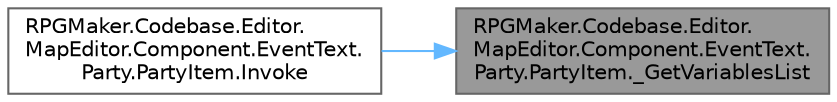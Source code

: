 digraph "RPGMaker.Codebase.Editor.MapEditor.Component.EventText.Party.PartyItem._GetVariablesList"
{
 // LATEX_PDF_SIZE
  bgcolor="transparent";
  edge [fontname=Helvetica,fontsize=10,labelfontname=Helvetica,labelfontsize=10];
  node [fontname=Helvetica,fontsize=10,shape=box,height=0.2,width=0.4];
  rankdir="RL";
  Node1 [id="Node000001",label="RPGMaker.Codebase.Editor.\lMapEditor.Component.EventText.\lParty.PartyItem._GetVariablesList",height=0.2,width=0.4,color="gray40", fillcolor="grey60", style="filled", fontcolor="black",tooltip="😁 変数のリスト取得"];
  Node1 -> Node2 [id="edge1_Node000001_Node000002",dir="back",color="steelblue1",style="solid",tooltip=" "];
  Node2 [id="Node000002",label="RPGMaker.Codebase.Editor.\lMapEditor.Component.EventText.\lParty.PartyItem.Invoke",height=0.2,width=0.4,color="grey40", fillcolor="white", style="filled",URL="$d1/dd3/class_r_p_g_maker_1_1_codebase_1_1_editor_1_1_map_editor_1_1_component_1_1_event_text_1_1_party_1_1_party_item.html#a691969566cc27e926887ff0c44b07d7e",tooltip="😁 実行"];
}

